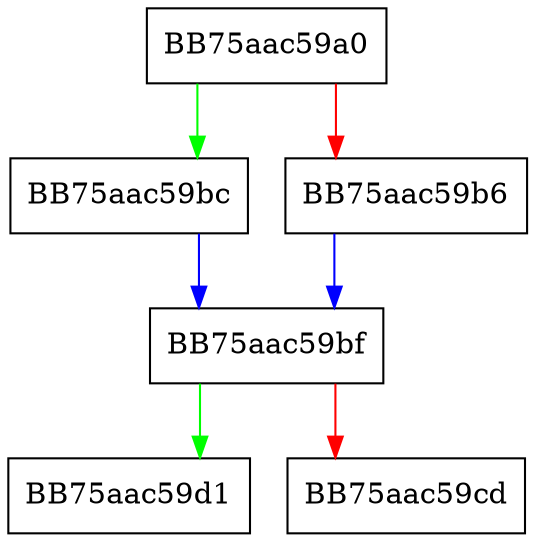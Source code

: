 digraph getCode {
  node [shape="box"];
  graph [splines=ortho];
  BB75aac59a0 -> BB75aac59bc [color="green"];
  BB75aac59a0 -> BB75aac59b6 [color="red"];
  BB75aac59b6 -> BB75aac59bf [color="blue"];
  BB75aac59bc -> BB75aac59bf [color="blue"];
  BB75aac59bf -> BB75aac59d1 [color="green"];
  BB75aac59bf -> BB75aac59cd [color="red"];
}